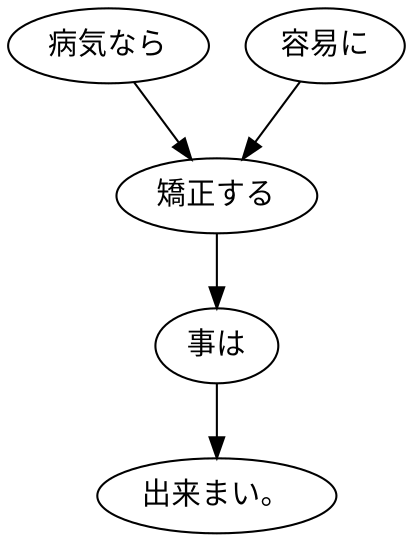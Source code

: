 digraph graph4501 {
	node0 [label="病気なら"];
	node1 [label="容易に"];
	node2 [label="矯正する"];
	node3 [label="事は"];
	node4 [label="出来まい。"];
	node0 -> node2;
	node1 -> node2;
	node2 -> node3;
	node3 -> node4;
}
